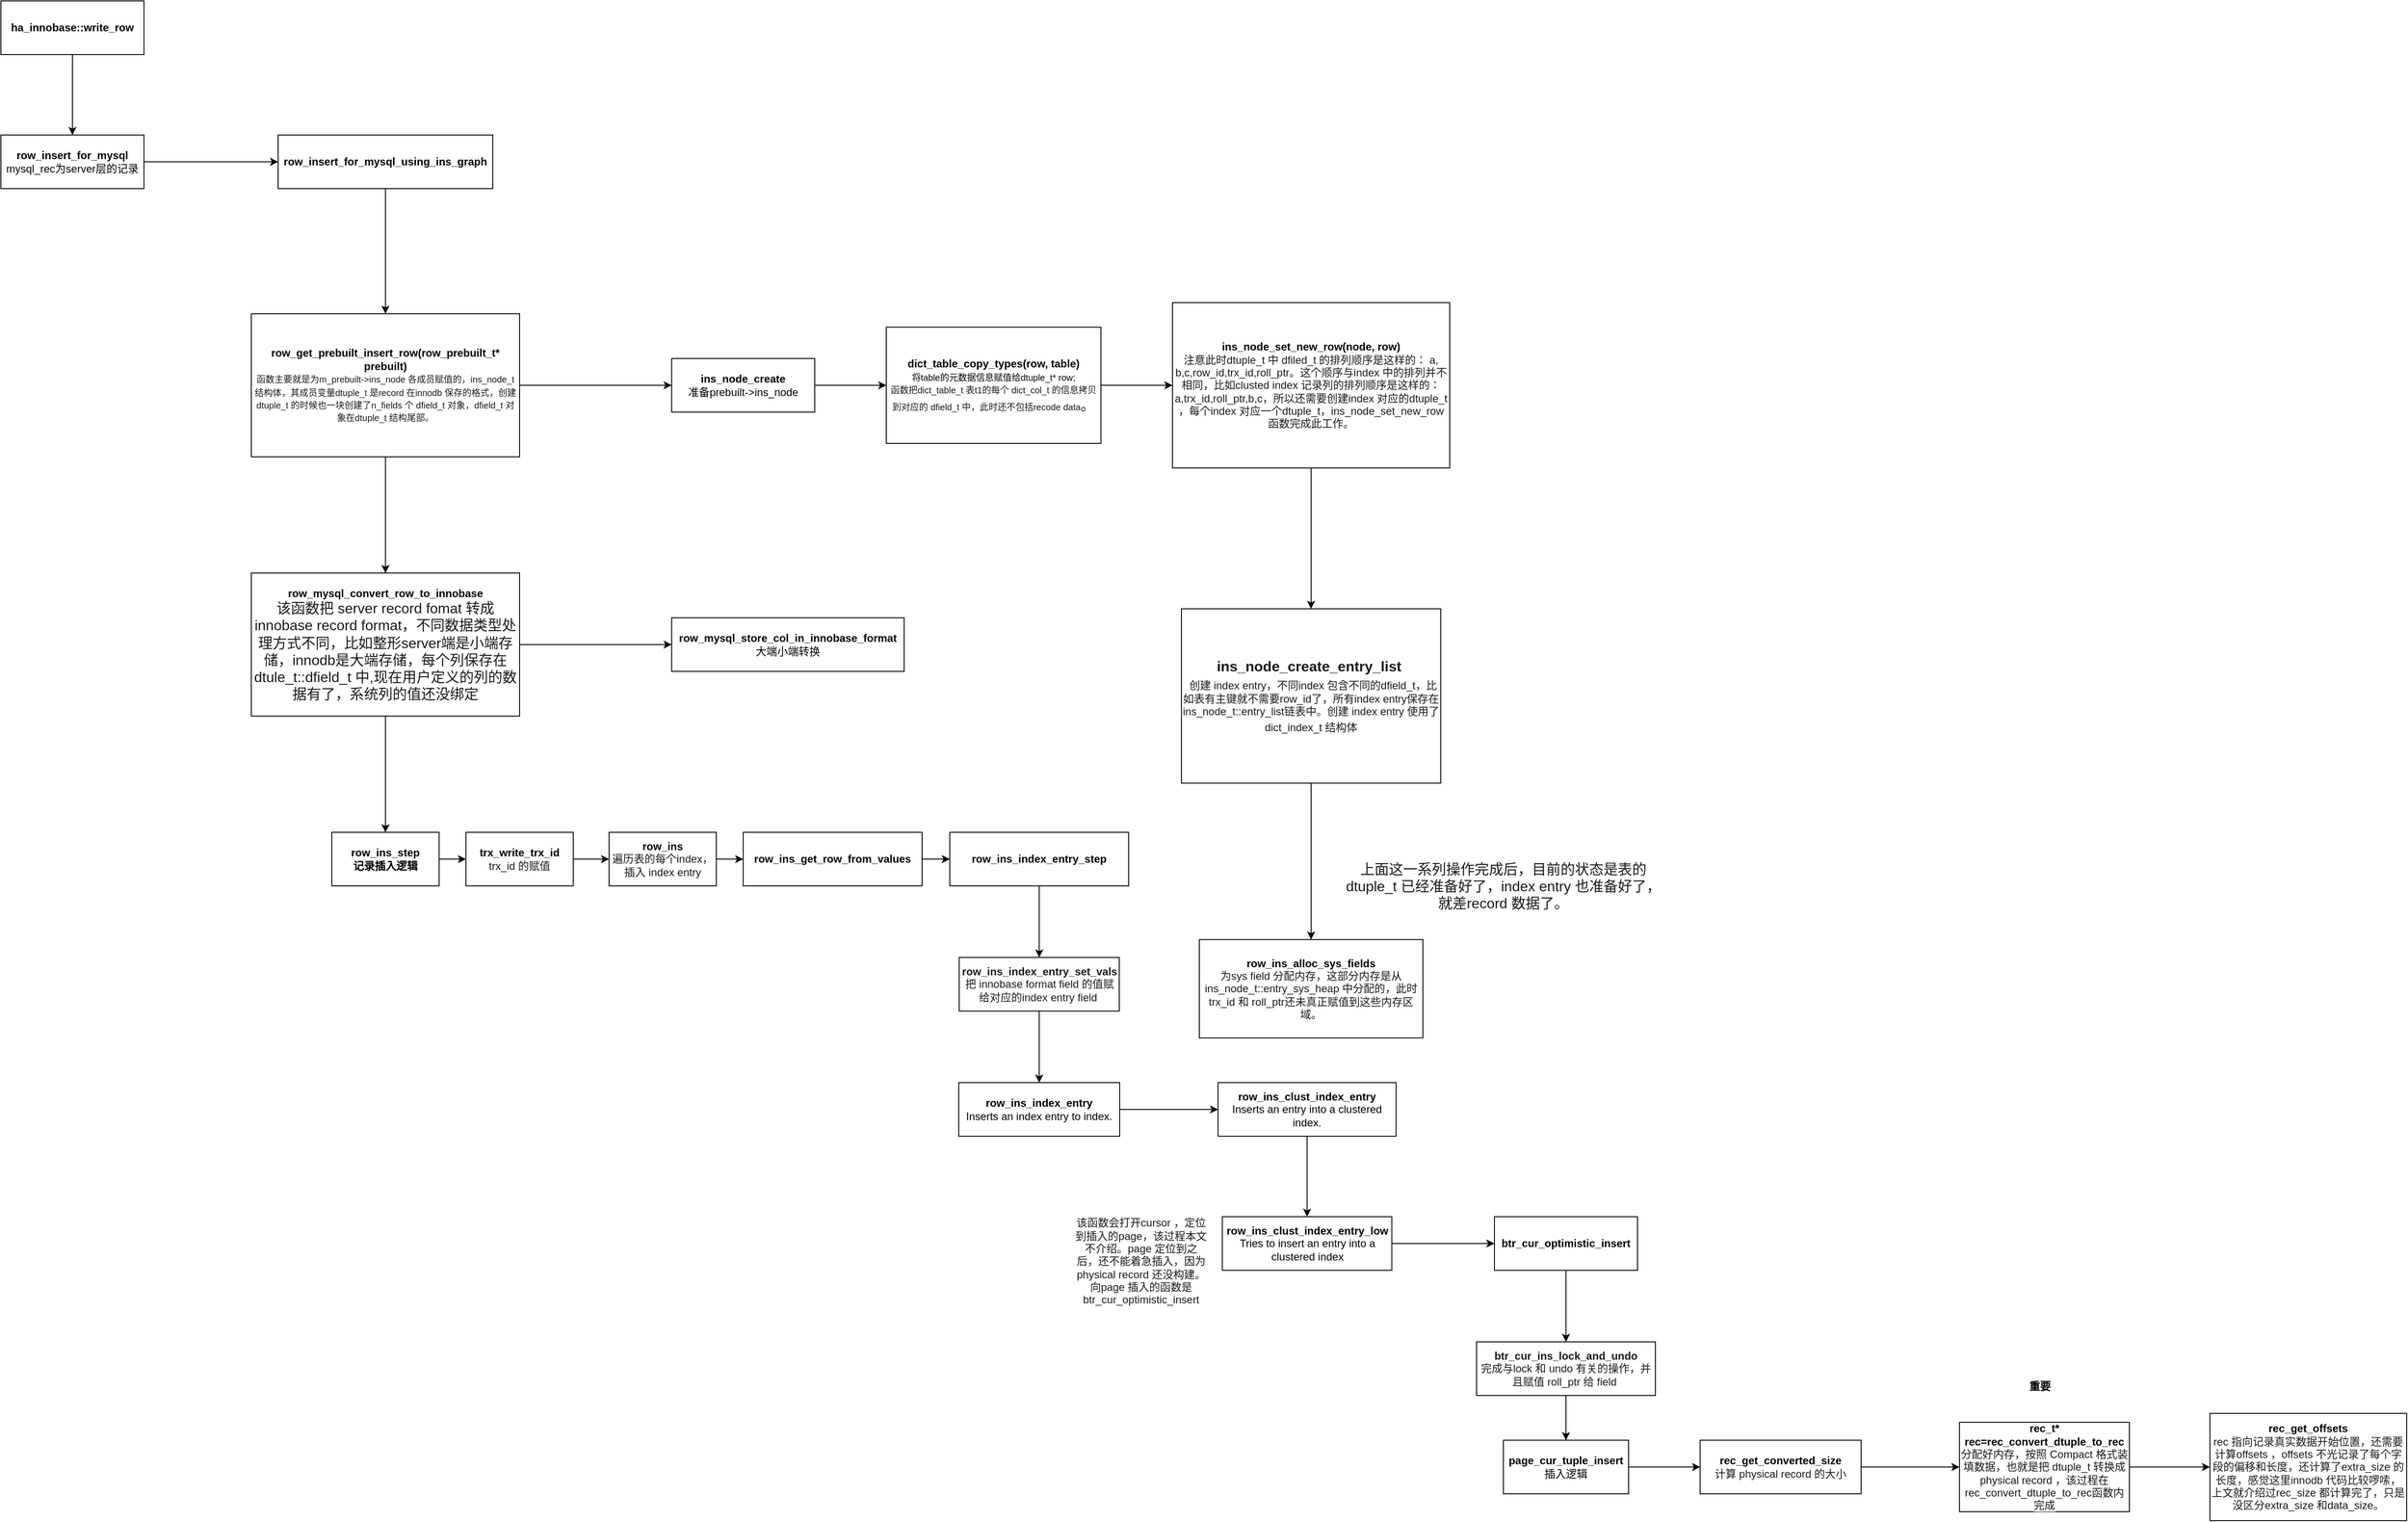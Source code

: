 <mxfile version="13.6.5" type="github">
  <diagram id="26kdJRuqCQegP6NZ71eM" name="Page-1">
    <mxGraphModel dx="1331" dy="696" grid="1" gridSize="10" guides="1" tooltips="1" connect="1" arrows="1" fold="1" page="1" pageScale="1" pageWidth="827" pageHeight="1169" math="0" shadow="0">
      <root>
        <mxCell id="0" />
        <mxCell id="1" parent="0" />
        <mxCell id="SZ_c_wbg-18-UfX0OG9w-9" value="" style="edgeStyle=orthogonalEdgeStyle;rounded=0;orthogonalLoop=1;jettySize=auto;html=1;" edge="1" parent="1" source="SZ_c_wbg-18-UfX0OG9w-2" target="SZ_c_wbg-18-UfX0OG9w-4">
          <mxGeometry relative="1" as="geometry" />
        </mxCell>
        <mxCell id="SZ_c_wbg-18-UfX0OG9w-2" value="&lt;b&gt;ha_innobase::write_row&lt;/b&gt;" style="rounded=0;whiteSpace=wrap;html=1;" vertex="1" parent="1">
          <mxGeometry x="80" y="80" width="160" height="60" as="geometry" />
        </mxCell>
        <mxCell id="SZ_c_wbg-18-UfX0OG9w-8" style="edgeStyle=orthogonalEdgeStyle;rounded=0;orthogonalLoop=1;jettySize=auto;html=1;exitX=1;exitY=0.5;exitDx=0;exitDy=0;entryX=0;entryY=0.5;entryDx=0;entryDy=0;" edge="1" parent="1" source="SZ_c_wbg-18-UfX0OG9w-4" target="SZ_c_wbg-18-UfX0OG9w-6">
          <mxGeometry relative="1" as="geometry" />
        </mxCell>
        <mxCell id="SZ_c_wbg-18-UfX0OG9w-4" value="&lt;b&gt;row_insert_for_mysql&lt;/b&gt;&lt;br&gt;mysql_rec为server层的记录" style="rounded=0;whiteSpace=wrap;html=1;" vertex="1" parent="1">
          <mxGeometry x="80" y="230" width="160" height="60" as="geometry" />
        </mxCell>
        <mxCell id="SZ_c_wbg-18-UfX0OG9w-12" style="edgeStyle=orthogonalEdgeStyle;rounded=0;orthogonalLoop=1;jettySize=auto;html=1;exitX=0.5;exitY=1;exitDx=0;exitDy=0;entryX=0.5;entryY=0;entryDx=0;entryDy=0;" edge="1" parent="1" source="SZ_c_wbg-18-UfX0OG9w-6" target="SZ_c_wbg-18-UfX0OG9w-10">
          <mxGeometry relative="1" as="geometry" />
        </mxCell>
        <mxCell id="SZ_c_wbg-18-UfX0OG9w-6" value="&lt;b&gt;row_insert_for_mysql_using_ins_graph&lt;/b&gt;" style="rounded=0;whiteSpace=wrap;html=1;" vertex="1" parent="1">
          <mxGeometry x="390" y="230" width="240" height="60" as="geometry" />
        </mxCell>
        <mxCell id="SZ_c_wbg-18-UfX0OG9w-15" style="edgeStyle=orthogonalEdgeStyle;rounded=0;orthogonalLoop=1;jettySize=auto;html=1;entryX=0.5;entryY=0;entryDx=0;entryDy=0;" edge="1" parent="1" source="SZ_c_wbg-18-UfX0OG9w-10" target="SZ_c_wbg-18-UfX0OG9w-13">
          <mxGeometry relative="1" as="geometry" />
        </mxCell>
        <mxCell id="SZ_c_wbg-18-UfX0OG9w-17" value="" style="edgeStyle=orthogonalEdgeStyle;rounded=0;orthogonalLoop=1;jettySize=auto;html=1;" edge="1" parent="1" source="SZ_c_wbg-18-UfX0OG9w-10" target="SZ_c_wbg-18-UfX0OG9w-16">
          <mxGeometry relative="1" as="geometry" />
        </mxCell>
        <mxCell id="SZ_c_wbg-18-UfX0OG9w-10" value="&lt;b&gt;row_get_prebuilt_insert_row(row_prebuilt_t*&lt;span&gt;	&lt;/span&gt;prebuilt)&lt;/b&gt;&lt;br&gt;&lt;span style=&quot;color: rgb(26 , 26 , 26) ; background-color: rgb(255 , 255 , 255)&quot;&gt;&lt;font style=&quot;font-size: 10px&quot;&gt;函数主要就是为m_prebuilt-&amp;gt;ins_node 各成员赋值的，ins_node_t 结构体，其成员变量dtuple_t 是record 在innodb 保存的格式，创建dtuple_t 的时候也一块创建了n_fields 个 dfield_t 对象，dfield_t 对象在dtuple_t 结构尾部。&lt;/font&gt;&lt;/span&gt;" style="rounded=0;whiteSpace=wrap;html=1;" vertex="1" parent="1">
          <mxGeometry x="360" y="430" width="300" height="160" as="geometry" />
        </mxCell>
        <mxCell id="SZ_c_wbg-18-UfX0OG9w-32" value="" style="edgeStyle=orthogonalEdgeStyle;rounded=0;orthogonalLoop=1;jettySize=auto;html=1;" edge="1" parent="1" source="SZ_c_wbg-18-UfX0OG9w-13" target="SZ_c_wbg-18-UfX0OG9w-31">
          <mxGeometry relative="1" as="geometry" />
        </mxCell>
        <mxCell id="SZ_c_wbg-18-UfX0OG9w-34" value="" style="edgeStyle=orthogonalEdgeStyle;rounded=0;orthogonalLoop=1;jettySize=auto;html=1;" edge="1" parent="1" source="SZ_c_wbg-18-UfX0OG9w-13" target="SZ_c_wbg-18-UfX0OG9w-33">
          <mxGeometry relative="1" as="geometry" />
        </mxCell>
        <mxCell id="SZ_c_wbg-18-UfX0OG9w-13" value="&lt;b&gt;row_mysql_convert_row_to_innobase&lt;br&gt;&lt;/b&gt;&lt;span style=&quot;color: rgb(26 , 26 , 26) ; font-family: , &amp;#34;blinkmacsystemfont&amp;#34; , &amp;#34;helvetica neue&amp;#34; , &amp;#34;pingfang sc&amp;#34; , &amp;#34;microsoft yahei&amp;#34; , &amp;#34;source han sans sc&amp;#34; , &amp;#34;noto sans cjk sc&amp;#34; , &amp;#34;wenquanyi micro hei&amp;#34; , sans-serif ; font-size: medium ; background-color: rgb(255 , 255 , 255)&quot;&gt;该函数把 server record fomat 转成innobase record format，不同数据类型处理方式不同，比如整形server端是小端存储，innodb是大端存储，每个列保存在dtule_t::dfield_t 中,&lt;/span&gt;&lt;span style=&quot;color: rgb(26 , 26 , 26) ; font-family: , &amp;#34;blinkmacsystemfont&amp;#34; , &amp;#34;helvetica neue&amp;#34; , &amp;#34;pingfang sc&amp;#34; , &amp;#34;microsoft yahei&amp;#34; , &amp;#34;source han sans sc&amp;#34; , &amp;#34;noto sans cjk sc&amp;#34; , &amp;#34;wenquanyi micro hei&amp;#34; , sans-serif ; font-size: medium ; background-color: rgb(255 , 255 , 255)&quot;&gt;现在用户定义的列的数据有了，系统列的值还没绑定&lt;/span&gt;&lt;b&gt;&lt;br&gt;&lt;/b&gt;" style="rounded=0;whiteSpace=wrap;html=1;" vertex="1" parent="1">
          <mxGeometry x="360" y="720" width="300" height="160" as="geometry" />
        </mxCell>
        <mxCell id="SZ_c_wbg-18-UfX0OG9w-19" value="" style="edgeStyle=orthogonalEdgeStyle;rounded=0;orthogonalLoop=1;jettySize=auto;html=1;" edge="1" parent="1" source="SZ_c_wbg-18-UfX0OG9w-16" target="SZ_c_wbg-18-UfX0OG9w-18">
          <mxGeometry relative="1" as="geometry" />
        </mxCell>
        <mxCell id="SZ_c_wbg-18-UfX0OG9w-16" value="&lt;b&gt;ins_node_create&lt;/b&gt;&lt;br&gt;准备prebuilt-&amp;gt;ins_node" style="whiteSpace=wrap;html=1;rounded=0;" vertex="1" parent="1">
          <mxGeometry x="830" y="480" width="160" height="60" as="geometry" />
        </mxCell>
        <mxCell id="SZ_c_wbg-18-UfX0OG9w-21" value="" style="edgeStyle=orthogonalEdgeStyle;rounded=0;orthogonalLoop=1;jettySize=auto;html=1;" edge="1" parent="1" source="SZ_c_wbg-18-UfX0OG9w-18" target="SZ_c_wbg-18-UfX0OG9w-20">
          <mxGeometry relative="1" as="geometry" />
        </mxCell>
        <mxCell id="SZ_c_wbg-18-UfX0OG9w-18" value="&lt;b&gt;dict_table_copy_types(row, table)&lt;/b&gt;&lt;br&gt;&lt;font style=&quot;font-size: 10px&quot;&gt;将table的元数据信息赋值给dtuple_t*&lt;span&gt;	&lt;/span&gt;row;&lt;br&gt;&lt;span style=&quot;color: rgb(26 , 26 , 26) ; background-color: rgb(255 , 255 , 255)&quot;&gt;函数把dict_table_t 表t1的每个 dict_col_t 的信息拷贝到对应的 dfield_t 中，此时还不包括recode data&lt;/span&gt;&lt;/font&gt;&lt;span style=&quot;color: rgb(26 , 26 , 26) ; font-family: , &amp;#34;blinkmacsystemfont&amp;#34; , &amp;#34;helvetica neue&amp;#34; , &amp;#34;pingfang sc&amp;#34; , &amp;#34;microsoft yahei&amp;#34; , &amp;#34;source han sans sc&amp;#34; , &amp;#34;noto sans cjk sc&amp;#34; , &amp;#34;wenquanyi micro hei&amp;#34; , sans-serif ; font-size: medium ; background-color: rgb(255 , 255 , 255)&quot;&gt;。&lt;/span&gt;" style="whiteSpace=wrap;html=1;rounded=0;" vertex="1" parent="1">
          <mxGeometry x="1070" y="445" width="240" height="130" as="geometry" />
        </mxCell>
        <mxCell id="SZ_c_wbg-18-UfX0OG9w-27" value="" style="edgeStyle=orthogonalEdgeStyle;rounded=0;orthogonalLoop=1;jettySize=auto;html=1;" edge="1" parent="1" source="SZ_c_wbg-18-UfX0OG9w-20" target="SZ_c_wbg-18-UfX0OG9w-26">
          <mxGeometry relative="1" as="geometry" />
        </mxCell>
        <mxCell id="SZ_c_wbg-18-UfX0OG9w-20" value="&lt;b&gt;ins_node_set_new_row(node, row)&lt;br&gt;&lt;/b&gt;&lt;span style=&quot;color: rgb(26 , 26 , 26) ; background-color: rgb(255 , 255 , 255)&quot;&gt;&lt;font style=&quot;font-size: 12px&quot;&gt;注意此时dtuple_t 中 dfiled_t 的排列顺序是这样的： a, b,c,row_id,trx_id,roll_ptr。这个顺序与index 中的排列并不相同，比如clusted index 记录列的排列顺序是这样的：a,trx_id,roll_ptr,b,c，所以还需要创建index 对应的dtuple_t ，每个index 对应一个dtuple_t，ins_node_set_new_row 函数完成此工作。&lt;/font&gt;&lt;/span&gt;&lt;b&gt;&lt;br&gt;&lt;/b&gt;" style="whiteSpace=wrap;html=1;rounded=0;" vertex="1" parent="1">
          <mxGeometry x="1390" y="417.5" width="310" height="185" as="geometry" />
        </mxCell>
        <mxCell id="SZ_c_wbg-18-UfX0OG9w-29" value="" style="edgeStyle=orthogonalEdgeStyle;rounded=0;orthogonalLoop=1;jettySize=auto;html=1;" edge="1" parent="1" source="SZ_c_wbg-18-UfX0OG9w-26" target="SZ_c_wbg-18-UfX0OG9w-28">
          <mxGeometry relative="1" as="geometry" />
        </mxCell>
        <mxCell id="SZ_c_wbg-18-UfX0OG9w-26" value="&lt;span style=&quot;color: rgb(26 , 26 , 26) ; font-family: , &amp;#34;blinkmacsystemfont&amp;#34; , &amp;#34;helvetica neue&amp;#34; , &amp;#34;pingfang sc&amp;#34; , &amp;#34;microsoft yahei&amp;#34; , &amp;#34;source han sans sc&amp;#34; , &amp;#34;noto sans cjk sc&amp;#34; , &amp;#34;wenquanyi micro hei&amp;#34; , sans-serif ; font-size: medium ; background-color: rgb(255 , 255 , 255)&quot;&gt;&lt;b&gt;ins_node_create_entry_list&amp;nbsp;&lt;/b&gt;&lt;br&gt;&lt;/span&gt;&lt;span style=&quot;color: rgb(26 , 26 , 26) ; font-family: , &amp;#34;blinkmacsystemfont&amp;#34; , &amp;#34;helvetica neue&amp;#34; , &amp;#34;pingfang sc&amp;#34; , &amp;#34;microsoft yahei&amp;#34; , &amp;#34;source han sans sc&amp;#34; , &amp;#34;noto sans cjk sc&amp;#34; , &amp;#34;wenquanyi micro hei&amp;#34; , sans-serif ; font-size: medium ; background-color: rgb(255 , 255 , 255)&quot;&gt;&amp;nbsp;&lt;/span&gt;&lt;span style=&quot;color: rgb(26 , 26 , 26) ; font-family: , &amp;#34;blinkmacsystemfont&amp;#34; , &amp;#34;helvetica neue&amp;#34; , &amp;#34;pingfang sc&amp;#34; , &amp;#34;microsoft yahei&amp;#34; , &amp;#34;source han sans sc&amp;#34; , &amp;#34;noto sans cjk sc&amp;#34; , &amp;#34;wenquanyi micro hei&amp;#34; , sans-serif ; background-color: rgb(255 , 255 , 255)&quot;&gt;&lt;font style=&quot;font-size: 12px&quot;&gt;创建 index entry，不同index 包含不同的dfield_t，比如表有主键就不需要row_id了，所有index entry保存在ins_node_t::entry_list链表中。创建 index entry 使用了dict_index_t 结构体&lt;/font&gt;&lt;/span&gt;&lt;span style=&quot;color: rgb(26 , 26 , 26) ; font-family: , &amp;#34;blinkmacsystemfont&amp;#34; , &amp;#34;helvetica neue&amp;#34; , &amp;#34;pingfang sc&amp;#34; , &amp;#34;microsoft yahei&amp;#34; , &amp;#34;source han sans sc&amp;#34; , &amp;#34;noto sans cjk sc&amp;#34; , &amp;#34;wenquanyi micro hei&amp;#34; , sans-serif ; font-size: medium ; background-color: rgb(255 , 255 , 255)&quot;&gt;&lt;br&gt;&lt;/span&gt;" style="whiteSpace=wrap;html=1;rounded=0;" vertex="1" parent="1">
          <mxGeometry x="1400" y="760" width="290" height="195" as="geometry" />
        </mxCell>
        <mxCell id="SZ_c_wbg-18-UfX0OG9w-28" value="&lt;b&gt;row_ins_alloc_sys_fields&lt;br&gt;&lt;/b&gt;&lt;span style=&quot;color: rgb(26 , 26 , 26) ; background-color: rgb(255 , 255 , 255)&quot;&gt;&lt;font style=&quot;font-size: 12px&quot;&gt;为sys field 分配内存，这部分内存是从ins_node_t::entry_sys_heap 中分配的，此时 trx_id 和 roll_ptr还未真正赋值到这些内存区域。&lt;/font&gt;&lt;/span&gt;&lt;b&gt;&lt;br&gt;&lt;/b&gt;" style="whiteSpace=wrap;html=1;rounded=0;" vertex="1" parent="1">
          <mxGeometry x="1420" y="1130" width="250" height="110" as="geometry" />
        </mxCell>
        <mxCell id="SZ_c_wbg-18-UfX0OG9w-30" value="&lt;span style=&quot;color: rgb(26 , 26 , 26) ; font-family: , &amp;#34;blinkmacsystemfont&amp;#34; , &amp;#34;helvetica neue&amp;#34; , &amp;#34;pingfang sc&amp;#34; , &amp;#34;microsoft yahei&amp;#34; , &amp;#34;source han sans sc&amp;#34; , &amp;#34;noto sans cjk sc&amp;#34; , &amp;#34;wenquanyi micro hei&amp;#34; , sans-serif ; font-size: medium ; background-color: rgb(255 , 255 , 255)&quot;&gt;上面这一系列操作完成后，目前的状态是表的dtuple_t 已经准备好了，index entry 也准备好了，就差record 数据了。&lt;/span&gt;" style="text;html=1;strokeColor=none;fillColor=none;align=center;verticalAlign=middle;whiteSpace=wrap;rounded=0;" vertex="1" parent="1">
          <mxGeometry x="1580" y="1030" width="360" height="80" as="geometry" />
        </mxCell>
        <mxCell id="SZ_c_wbg-18-UfX0OG9w-31" value="&lt;b&gt;row_mysql_store_col_in_innobase_format&lt;/b&gt;&lt;br&gt;大端小端转换" style="whiteSpace=wrap;html=1;rounded=0;" vertex="1" parent="1">
          <mxGeometry x="830" y="770" width="260" height="60" as="geometry" />
        </mxCell>
        <mxCell id="SZ_c_wbg-18-UfX0OG9w-36" value="" style="edgeStyle=orthogonalEdgeStyle;rounded=0;orthogonalLoop=1;jettySize=auto;html=1;" edge="1" parent="1" source="SZ_c_wbg-18-UfX0OG9w-33" target="SZ_c_wbg-18-UfX0OG9w-35">
          <mxGeometry relative="1" as="geometry" />
        </mxCell>
        <mxCell id="SZ_c_wbg-18-UfX0OG9w-33" value="&lt;b&gt;row_ins_step&lt;br&gt;记录插入逻辑&lt;/b&gt;" style="whiteSpace=wrap;html=1;rounded=0;" vertex="1" parent="1">
          <mxGeometry x="450" y="1010" width="120" height="60" as="geometry" />
        </mxCell>
        <mxCell id="SZ_c_wbg-18-UfX0OG9w-38" value="" style="edgeStyle=orthogonalEdgeStyle;rounded=0;orthogonalLoop=1;jettySize=auto;html=1;" edge="1" parent="1" source="SZ_c_wbg-18-UfX0OG9w-35" target="SZ_c_wbg-18-UfX0OG9w-37">
          <mxGeometry relative="1" as="geometry" />
        </mxCell>
        <mxCell id="SZ_c_wbg-18-UfX0OG9w-35" value="&lt;b&gt;trx_write_trx_id&lt;/b&gt;&lt;br&gt;&lt;span style=&quot;color: rgb(26 , 26 , 26) ; background-color: rgb(255 , 255 , 255)&quot;&gt;&lt;font style=&quot;font-size: 12px&quot;&gt;trx_id 的赋值&lt;/font&gt;&lt;/span&gt;" style="whiteSpace=wrap;html=1;rounded=0;" vertex="1" parent="1">
          <mxGeometry x="600" y="1010" width="120" height="60" as="geometry" />
        </mxCell>
        <mxCell id="SZ_c_wbg-18-UfX0OG9w-40" value="" style="edgeStyle=orthogonalEdgeStyle;rounded=0;orthogonalLoop=1;jettySize=auto;html=1;" edge="1" parent="1" source="SZ_c_wbg-18-UfX0OG9w-37" target="SZ_c_wbg-18-UfX0OG9w-39">
          <mxGeometry relative="1" as="geometry" />
        </mxCell>
        <mxCell id="SZ_c_wbg-18-UfX0OG9w-37" value="&lt;b&gt;row_ins&lt;br&gt;&lt;/b&gt;&lt;span style=&quot;color: rgb(26 , 26 , 26) ; font-family: , &amp;#34;blinkmacsystemfont&amp;#34; , &amp;#34;helvetica neue&amp;#34; , &amp;#34;pingfang sc&amp;#34; , &amp;#34;microsoft yahei&amp;#34; , &amp;#34;source han sans sc&amp;#34; , &amp;#34;noto sans cjk sc&amp;#34; , &amp;#34;wenquanyi micro hei&amp;#34; , sans-serif ; background-color: rgb(255 , 255 , 255)&quot;&gt;&lt;font style=&quot;font-size: 12px&quot;&gt;遍历表的每个index，插入 index entry&lt;/font&gt;&lt;/span&gt;&lt;b&gt;&lt;br&gt;&lt;/b&gt;" style="whiteSpace=wrap;html=1;rounded=0;" vertex="1" parent="1">
          <mxGeometry x="760" y="1010" width="120" height="60" as="geometry" />
        </mxCell>
        <mxCell id="SZ_c_wbg-18-UfX0OG9w-42" value="" style="edgeStyle=orthogonalEdgeStyle;rounded=0;orthogonalLoop=1;jettySize=auto;html=1;" edge="1" parent="1" source="SZ_c_wbg-18-UfX0OG9w-39" target="SZ_c_wbg-18-UfX0OG9w-41">
          <mxGeometry relative="1" as="geometry" />
        </mxCell>
        <mxCell id="SZ_c_wbg-18-UfX0OG9w-39" value="&lt;b&gt;row_ins_get_row_from_values&lt;/b&gt;" style="whiteSpace=wrap;html=1;rounded=0;" vertex="1" parent="1">
          <mxGeometry x="910" y="1010" width="200" height="60" as="geometry" />
        </mxCell>
        <mxCell id="SZ_c_wbg-18-UfX0OG9w-45" value="" style="edgeStyle=orthogonalEdgeStyle;rounded=0;orthogonalLoop=1;jettySize=auto;html=1;" edge="1" parent="1" source="SZ_c_wbg-18-UfX0OG9w-41" target="SZ_c_wbg-18-UfX0OG9w-44">
          <mxGeometry relative="1" as="geometry" />
        </mxCell>
        <mxCell id="SZ_c_wbg-18-UfX0OG9w-41" value="&lt;b&gt;row_ins_index_entry_step&lt;/b&gt;" style="whiteSpace=wrap;html=1;rounded=0;" vertex="1" parent="1">
          <mxGeometry x="1141" y="1010" width="200" height="60" as="geometry" />
        </mxCell>
        <mxCell id="SZ_c_wbg-18-UfX0OG9w-47" value="" style="edgeStyle=orthogonalEdgeStyle;rounded=0;orthogonalLoop=1;jettySize=auto;html=1;" edge="1" parent="1" source="SZ_c_wbg-18-UfX0OG9w-44" target="SZ_c_wbg-18-UfX0OG9w-46">
          <mxGeometry relative="1" as="geometry" />
        </mxCell>
        <mxCell id="SZ_c_wbg-18-UfX0OG9w-44" value="&lt;span style=&quot;color: rgb(26 , 26 , 26) ; font-family: , &amp;#34;blinkmacsystemfont&amp;#34; , &amp;#34;helvetica neue&amp;#34; , &amp;#34;pingfang sc&amp;#34; , &amp;#34;microsoft yahei&amp;#34; , &amp;#34;source han sans sc&amp;#34; , &amp;#34;noto sans cjk sc&amp;#34; , &amp;#34;wenquanyi micro hei&amp;#34; , sans-serif ; background-color: rgb(255 , 255 , 255)&quot;&gt;&lt;font style=&quot;font-size: 12px&quot;&gt;&lt;b&gt;row_ins_index_entry_set_vals&lt;br&gt;&lt;/b&gt;&lt;/font&gt;&lt;/span&gt;&lt;span style=&quot;color: rgb(26 , 26 , 26) ; background-color: rgb(255 , 255 , 255)&quot;&gt;&lt;font style=&quot;font-size: 12px&quot;&gt;把 innobase format field 的值赋给对应的index entry field&lt;/font&gt;&lt;/span&gt;&lt;span style=&quot;color: rgb(26 , 26 , 26) ; font-family: , &amp;#34;blinkmacsystemfont&amp;#34; , &amp;#34;helvetica neue&amp;#34; , &amp;#34;pingfang sc&amp;#34; , &amp;#34;microsoft yahei&amp;#34; , &amp;#34;source han sans sc&amp;#34; , &amp;#34;noto sans cjk sc&amp;#34; , &amp;#34;wenquanyi micro hei&amp;#34; , sans-serif ; background-color: rgb(255 , 255 , 255)&quot;&gt;&lt;font style=&quot;font-size: 12px&quot;&gt;&lt;b&gt;&amp;nbsp;&lt;/b&gt;&lt;/font&gt;&lt;/span&gt;" style="whiteSpace=wrap;html=1;rounded=0;" vertex="1" parent="1">
          <mxGeometry x="1151.5" y="1150" width="179" height="60" as="geometry" />
        </mxCell>
        <mxCell id="SZ_c_wbg-18-UfX0OG9w-49" value="" style="edgeStyle=orthogonalEdgeStyle;rounded=0;orthogonalLoop=1;jettySize=auto;html=1;" edge="1" parent="1" source="SZ_c_wbg-18-UfX0OG9w-46" target="SZ_c_wbg-18-UfX0OG9w-48">
          <mxGeometry relative="1" as="geometry" />
        </mxCell>
        <mxCell id="SZ_c_wbg-18-UfX0OG9w-46" value="&lt;b&gt;row_ins_index_entry&lt;/b&gt;&lt;br&gt;Inserts an index entry to index." style="whiteSpace=wrap;html=1;rounded=0;" vertex="1" parent="1">
          <mxGeometry x="1151" y="1290" width="180" height="60" as="geometry" />
        </mxCell>
        <mxCell id="SZ_c_wbg-18-UfX0OG9w-51" value="" style="edgeStyle=orthogonalEdgeStyle;rounded=0;orthogonalLoop=1;jettySize=auto;html=1;" edge="1" parent="1" source="SZ_c_wbg-18-UfX0OG9w-48" target="SZ_c_wbg-18-UfX0OG9w-50">
          <mxGeometry relative="1" as="geometry" />
        </mxCell>
        <mxCell id="SZ_c_wbg-18-UfX0OG9w-48" value="&lt;b&gt;row_ins_clust_index_entry&lt;/b&gt;&lt;br&gt;Inserts an entry into a clustered index." style="whiteSpace=wrap;html=1;rounded=0;" vertex="1" parent="1">
          <mxGeometry x="1441" y="1290" width="199" height="60" as="geometry" />
        </mxCell>
        <mxCell id="SZ_c_wbg-18-UfX0OG9w-54" value="" style="edgeStyle=orthogonalEdgeStyle;rounded=0;orthogonalLoop=1;jettySize=auto;html=1;" edge="1" parent="1" source="SZ_c_wbg-18-UfX0OG9w-50" target="SZ_c_wbg-18-UfX0OG9w-53">
          <mxGeometry relative="1" as="geometry" />
        </mxCell>
        <mxCell id="SZ_c_wbg-18-UfX0OG9w-50" value="&lt;b&gt;row_ins_clust_index_entry_low&lt;/b&gt;&lt;br&gt;Tries to insert an entry into a clustered index" style="whiteSpace=wrap;html=1;rounded=0;" vertex="1" parent="1">
          <mxGeometry x="1445.75" y="1440" width="189.5" height="60" as="geometry" />
        </mxCell>
        <mxCell id="SZ_c_wbg-18-UfX0OG9w-52" value="&lt;span style=&quot;color: rgb(26 , 26 , 26) ; background-color: rgb(255 , 255 , 255)&quot;&gt;&lt;font style=&quot;font-size: 12px&quot;&gt;该函数会打开cursor ，定位到插入的page，该过程本文不介绍。page 定位到之后，还不能着急插入，因为physical record 还没构建。向page 插入的函数是btr_cur_optimistic_insert&lt;/font&gt;&lt;/span&gt;" style="text;html=1;strokeColor=none;fillColor=none;align=center;verticalAlign=middle;whiteSpace=wrap;rounded=0;" vertex="1" parent="1">
          <mxGeometry x="1280" y="1470" width="150" height="40" as="geometry" />
        </mxCell>
        <mxCell id="SZ_c_wbg-18-UfX0OG9w-58" value="" style="edgeStyle=orthogonalEdgeStyle;rounded=0;orthogonalLoop=1;jettySize=auto;html=1;" edge="1" parent="1" source="SZ_c_wbg-18-UfX0OG9w-53" target="SZ_c_wbg-18-UfX0OG9w-57">
          <mxGeometry relative="1" as="geometry" />
        </mxCell>
        <mxCell id="SZ_c_wbg-18-UfX0OG9w-53" value="&lt;b&gt;btr_cur_optimistic_insert&lt;/b&gt;" style="whiteSpace=wrap;html=1;rounded=0;" vertex="1" parent="1">
          <mxGeometry x="1750" y="1440" width="160" height="60" as="geometry" />
        </mxCell>
        <mxCell id="SZ_c_wbg-18-UfX0OG9w-61" value="" style="edgeStyle=orthogonalEdgeStyle;rounded=0;orthogonalLoop=1;jettySize=auto;html=1;" edge="1" parent="1" source="SZ_c_wbg-18-UfX0OG9w-55" target="SZ_c_wbg-18-UfX0OG9w-60">
          <mxGeometry relative="1" as="geometry" />
        </mxCell>
        <mxCell id="SZ_c_wbg-18-UfX0OG9w-55" value="&lt;b&gt;page_cur_tuple_insert&lt;/b&gt;&lt;br&gt;插入逻辑" style="whiteSpace=wrap;html=1;rounded=0;" vertex="1" parent="1">
          <mxGeometry x="1760" y="1690" width="140" height="60" as="geometry" />
        </mxCell>
        <mxCell id="SZ_c_wbg-18-UfX0OG9w-59" value="" style="edgeStyle=orthogonalEdgeStyle;rounded=0;orthogonalLoop=1;jettySize=auto;html=1;" edge="1" parent="1" source="SZ_c_wbg-18-UfX0OG9w-57" target="SZ_c_wbg-18-UfX0OG9w-55">
          <mxGeometry relative="1" as="geometry" />
        </mxCell>
        <mxCell id="SZ_c_wbg-18-UfX0OG9w-57" value="&lt;span style=&quot;color: rgb(26 , 26 , 26) ; font-family: , &amp;#34;blinkmacsystemfont&amp;#34; , &amp;#34;helvetica neue&amp;#34; , &amp;#34;pingfang sc&amp;#34; , &amp;#34;microsoft yahei&amp;#34; , &amp;#34;source han sans sc&amp;#34; , &amp;#34;noto sans cjk sc&amp;#34; , &amp;#34;wenquanyi micro hei&amp;#34; , sans-serif ; background-color: rgb(255 , 255 , 255)&quot;&gt;&lt;font style=&quot;font-size: 12px&quot;&gt;&lt;b&gt;btr_cur_ins_lock_and_undo&lt;br&gt;&lt;/b&gt;&lt;/font&gt;&lt;/span&gt;&lt;span style=&quot;color: rgb(26 , 26 , 26) ; font-family: , &amp;#34;blinkmacsystemfont&amp;#34; , &amp;#34;helvetica neue&amp;#34; , &amp;#34;pingfang sc&amp;#34; , &amp;#34;microsoft yahei&amp;#34; , &amp;#34;source han sans sc&amp;#34; , &amp;#34;noto sans cjk sc&amp;#34; , &amp;#34;wenquanyi micro hei&amp;#34; , sans-serif ; background-color: rgb(255 , 255 , 255)&quot;&gt;&lt;font style=&quot;font-size: 12px&quot;&gt;完成与lock 和 undo 有关的操作，并且赋值 roll_ptr 给 field&lt;/font&gt;&lt;/span&gt;&lt;span style=&quot;color: rgb(26 , 26 , 26) ; font-family: , &amp;#34;blinkmacsystemfont&amp;#34; , &amp;#34;helvetica neue&amp;#34; , &amp;#34;pingfang sc&amp;#34; , &amp;#34;microsoft yahei&amp;#34; , &amp;#34;source han sans sc&amp;#34; , &amp;#34;noto sans cjk sc&amp;#34; , &amp;#34;wenquanyi micro hei&amp;#34; , sans-serif ; background-color: rgb(255 , 255 , 255)&quot;&gt;&lt;font style=&quot;font-size: 12px&quot;&gt;&lt;b&gt;&amp;nbsp;&lt;/b&gt;&lt;/font&gt;&lt;/span&gt;" style="whiteSpace=wrap;html=1;rounded=0;" vertex="1" parent="1">
          <mxGeometry x="1730" y="1580" width="200" height="60" as="geometry" />
        </mxCell>
        <mxCell id="SZ_c_wbg-18-UfX0OG9w-63" value="" style="edgeStyle=orthogonalEdgeStyle;rounded=0;orthogonalLoop=1;jettySize=auto;html=1;" edge="1" parent="1" source="SZ_c_wbg-18-UfX0OG9w-60" target="SZ_c_wbg-18-UfX0OG9w-62">
          <mxGeometry relative="1" as="geometry" />
        </mxCell>
        <mxCell id="SZ_c_wbg-18-UfX0OG9w-60" value="&lt;b&gt;rec_get_converted_size&lt;br&gt;&lt;/b&gt;&lt;span style=&quot;color: rgb(26 , 26 , 26) ; background-color: rgb(255 , 255 , 255)&quot;&gt;&lt;font style=&quot;font-size: 12px&quot;&gt;计算 physical record 的大小&lt;/font&gt;&lt;/span&gt;&lt;b&gt;&lt;br&gt;&lt;/b&gt;" style="whiteSpace=wrap;html=1;rounded=0;" vertex="1" parent="1">
          <mxGeometry x="1980" y="1690" width="180" height="60" as="geometry" />
        </mxCell>
        <mxCell id="SZ_c_wbg-18-UfX0OG9w-68" value="" style="edgeStyle=orthogonalEdgeStyle;rounded=0;orthogonalLoop=1;jettySize=auto;html=1;" edge="1" parent="1" source="SZ_c_wbg-18-UfX0OG9w-62" target="SZ_c_wbg-18-UfX0OG9w-67">
          <mxGeometry relative="1" as="geometry" />
        </mxCell>
        <mxCell id="SZ_c_wbg-18-UfX0OG9w-62" value="&lt;b&gt;rec_t* rec=rec_convert_dtuple_to_rec&lt;/b&gt;&lt;br&gt;&lt;span style=&quot;color: rgb(26 , 26 , 26) ; font-family: , &amp;#34;blinkmacsystemfont&amp;#34; , &amp;#34;helvetica neue&amp;#34; , &amp;#34;pingfang sc&amp;#34; , &amp;#34;microsoft yahei&amp;#34; , &amp;#34;source han sans sc&amp;#34; , &amp;#34;noto sans cjk sc&amp;#34; , &amp;#34;wenquanyi micro hei&amp;#34; , sans-serif ; background-color: rgb(255 , 255 , 255)&quot;&gt;&lt;font style=&quot;font-size: 12px&quot;&gt;分配好内存，按照 Compact 格式装填数据，也就是把 dtuple_t 转换成physical record ，该过程在rec_convert_dtuple_to_rec函数内完成&lt;/font&gt;&lt;/span&gt;&lt;b&gt;&lt;br&gt;&lt;/b&gt;" style="whiteSpace=wrap;html=1;rounded=0;" vertex="1" parent="1">
          <mxGeometry x="2270" y="1670" width="190" height="100" as="geometry" />
        </mxCell>
        <mxCell id="SZ_c_wbg-18-UfX0OG9w-64" value="&lt;b&gt;重要&lt;/b&gt;" style="text;html=1;strokeColor=none;fillColor=none;align=center;verticalAlign=middle;whiteSpace=wrap;rounded=0;" vertex="1" parent="1">
          <mxGeometry x="2340" y="1620" width="40" height="20" as="geometry" />
        </mxCell>
        <mxCell id="SZ_c_wbg-18-UfX0OG9w-67" value="&lt;b&gt;rec_get_offsets&lt;br&gt;&lt;/b&gt;&lt;span style=&quot;color: rgb(26 , 26 , 26) ; font-family: , &amp;#34;blinkmacsystemfont&amp;#34; , &amp;#34;helvetica neue&amp;#34; , &amp;#34;pingfang sc&amp;#34; , &amp;#34;microsoft yahei&amp;#34; , &amp;#34;source han sans sc&amp;#34; , &amp;#34;noto sans cjk sc&amp;#34; , &amp;#34;wenquanyi micro hei&amp;#34; , sans-serif ; background-color: rgb(255 , 255 , 255)&quot;&gt;&lt;font style=&quot;font-size: 12px&quot;&gt;rec 指向记录真实数据开始位置，还需要计算offsets ，offsets 不光记录了每个字段的偏移和长度，还计算了extra_size 的长度，感觉这里innodb 代码比较啰嗦，上文就介绍过rec_size 都计算完了，只是没区分extra_size 和data_size。&lt;/font&gt;&lt;/span&gt;&lt;b&gt;&lt;br&gt;&lt;/b&gt;" style="whiteSpace=wrap;html=1;rounded=0;" vertex="1" parent="1">
          <mxGeometry x="2550" y="1660" width="220" height="120" as="geometry" />
        </mxCell>
      </root>
    </mxGraphModel>
  </diagram>
</mxfile>
